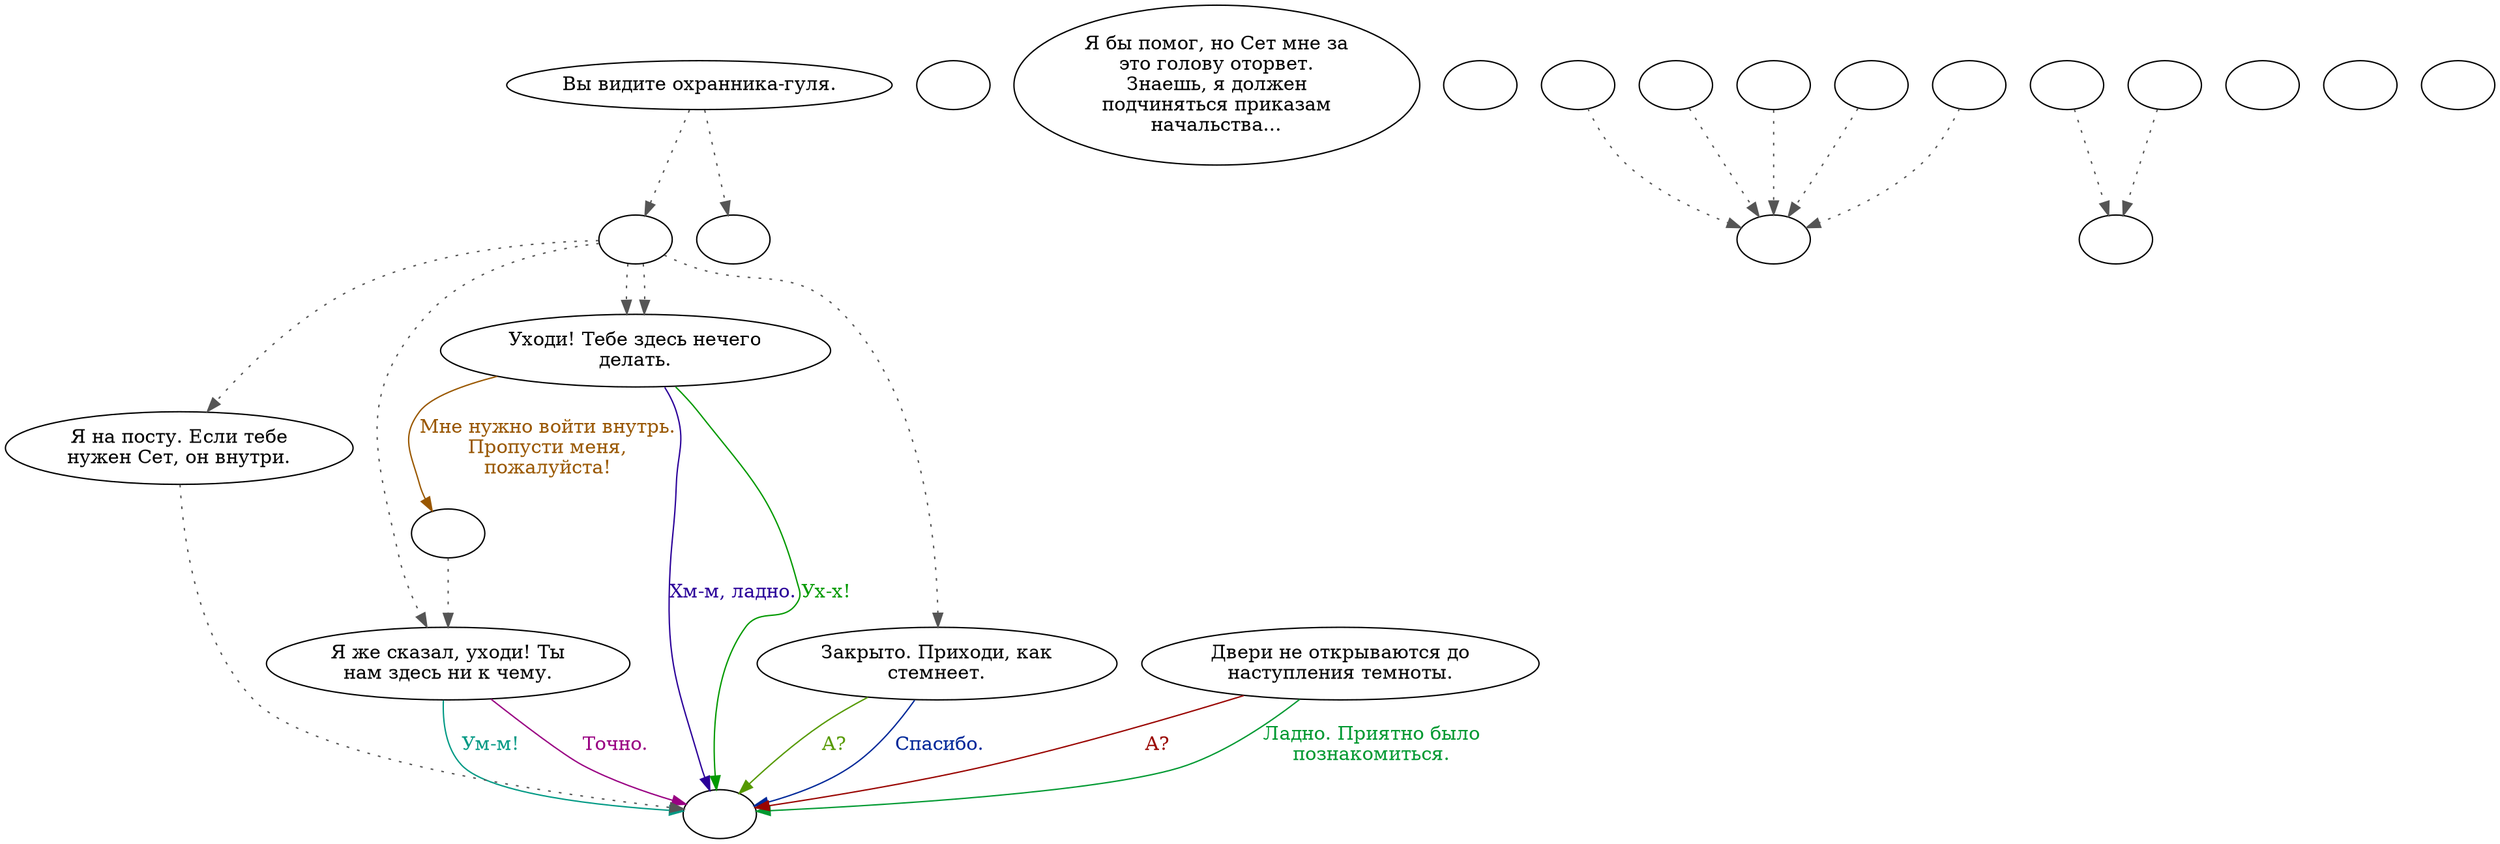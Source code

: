 digraph ghdorgrd {
  "start" [style=filled       fillcolor="#FFFFFF"       color="#000000"]
  "start" -> "do_dialogue" [style=dotted color="#555555"]
  "start" -> "Critter_Action" [style=dotted color="#555555"]
  "start" [label="Вы видите охранника-гуля."]
  "do_dialogue" [style=filled       fillcolor="#FFFFFF"       color="#000000"]
  "do_dialogue" -> "ghoul02" [style=dotted color="#555555"]
  "do_dialogue" -> "ghoul00b" [style=dotted color="#555555"]
  "do_dialogue" -> "ghoul03" [style=dotted color="#555555"]
  "do_dialogue" -> "ghoul01" [style=dotted color="#555555"]
  "do_dialogue" -> "ghoul03" [style=dotted color="#555555"]
  "do_dialogue" [label=""]
  "ghoulend" [style=filled       fillcolor="#FFFFFF"       color="#000000"]
  "ghoulend" [label=""]
  "ghoulcbt" [style=filled       fillcolor="#FFFFFF"       color="#000000"]
  "ghoulcbt" [label=""]
  "ghoul00a" [style=filled       fillcolor="#FFFFFF"       color="#000000"]
  "ghoul00a" [label="Двери не открываются до\nнаступления темноты."]
  "ghoul00a" -> "ghoulend" [label="Ладно. Приятно было\nпознакомиться." color="#009931" fontcolor="#009931"]
  "ghoul00a" -> "ghoulend" [label="А?" color="#990400" fontcolor="#990400"]
  "ghoul00b" [style=filled       fillcolor="#FFFFFF"       color="#000000"]
  "ghoul00b" -> "ghoulend" [style=dotted color="#555555"]
  "ghoul00b" [label="Я на посту. Если тебе\nнужен Сет, он внутри."]
  "ghoul01" [style=filled       fillcolor="#FFFFFF"       color="#000000"]
  "ghoul01" [label="Закрыто. Приходи, как\nстемнеет."]
  "ghoul01" -> "ghoulend" [label="Спасибо." color="#002899" fontcolor="#002899"]
  "ghoul01" -> "ghoulend" [label="А?" color="#559900" fontcolor="#559900"]
  "ghoul02" [style=filled       fillcolor="#FFFFFF"       color="#000000"]
  "ghoul02" [label="Я же сказал, уходи! Ты\nнам здесь ни к чему."]
  "ghoul02" -> "ghoulend" [label="Точно." color="#990082" fontcolor="#990082"]
  "ghoul02" -> "ghoulend" [label="Ум-м!" color="#009984" fontcolor="#009984"]
  "ghoul03" [style=filled       fillcolor="#FFFFFF"       color="#000000"]
  "ghoul03" [label="Уходи! Тебе здесь нечего\nделать."]
  "ghoul03" -> "ghoul03a" [label="Мне нужно войти внутрь.\nПропусти меня,\nпожалуйста!" color="#995700" fontcolor="#995700"]
  "ghoul03" -> "ghoulend" [label="Хм-м, ладно." color="#2A0099" fontcolor="#2A0099"]
  "ghoul03" -> "ghoulend" [label="Ух-х!" color="#029900" fontcolor="#029900"]
  "ghoul03a" [style=filled       fillcolor="#FFFFFF"       color="#000000"]
  "ghoul03a" -> "ghoul02" [style=dotted color="#555555"]
  "ghoul03a" [label=""]
  "ghoul05" [style=filled       fillcolor="#FFFFFF"       color="#000000"]
  "ghoul05" [label="Я бы помог, но Сет мне за\nэто голову оторвет.\nЗнаешь, я должен\nподчиняться приказам\nначальства..."]
  "Critter_Action" [style=filled       fillcolor="#FFFFFF"       color="#000000"]
  "Critter_Action" [label=""]
  "timetomove" [style=filled       fillcolor="#FFFFFF"       color="#000000"]
  "timetomove" [label=""]
  "get_reaction" [style=filled       fillcolor="#FFFFFF"       color="#000000"]
  "get_reaction" -> "ReactToLevel" [style=dotted color="#555555"]
  "get_reaction" [label=""]
  "ReactToLevel" [style=filled       fillcolor="#FFFFFF"       color="#000000"]
  "ReactToLevel" [label=""]
  "LevelToReact" [style=filled       fillcolor="#FFFFFF"       color="#000000"]
  "LevelToReact" [label=""]
  "UpReact" [style=filled       fillcolor="#FFFFFF"       color="#000000"]
  "UpReact" -> "ReactToLevel" [style=dotted color="#555555"]
  "UpReact" [label=""]
  "DownReact" [style=filled       fillcolor="#FFFFFF"       color="#000000"]
  "DownReact" -> "ReactToLevel" [style=dotted color="#555555"]
  "DownReact" [label=""]
  "BottomReact" [style=filled       fillcolor="#FFFFFF"       color="#000000"]
  "BottomReact" [label=""]
  "TopReact" [style=filled       fillcolor="#FFFFFF"       color="#000000"]
  "TopReact" [label=""]
  "BigUpReact" [style=filled       fillcolor="#FFFFFF"       color="#000000"]
  "BigUpReact" -> "ReactToLevel" [style=dotted color="#555555"]
  "BigUpReact" [label=""]
  "BigDownReact" [style=filled       fillcolor="#FFFFFF"       color="#000000"]
  "BigDownReact" -> "ReactToLevel" [style=dotted color="#555555"]
  "BigDownReact" [label=""]
  "UpReactLevel" [style=filled       fillcolor="#FFFFFF"       color="#000000"]
  "UpReactLevel" -> "LevelToReact" [style=dotted color="#555555"]
  "UpReactLevel" [label=""]
  "DownReactLevel" [style=filled       fillcolor="#FFFFFF"       color="#000000"]
  "DownReactLevel" -> "LevelToReact" [style=dotted color="#555555"]
  "DownReactLevel" [label=""]
  "Goodbyes" [style=filled       fillcolor="#FFFFFF"       color="#000000"]
  "Goodbyes" [label=""]
}
